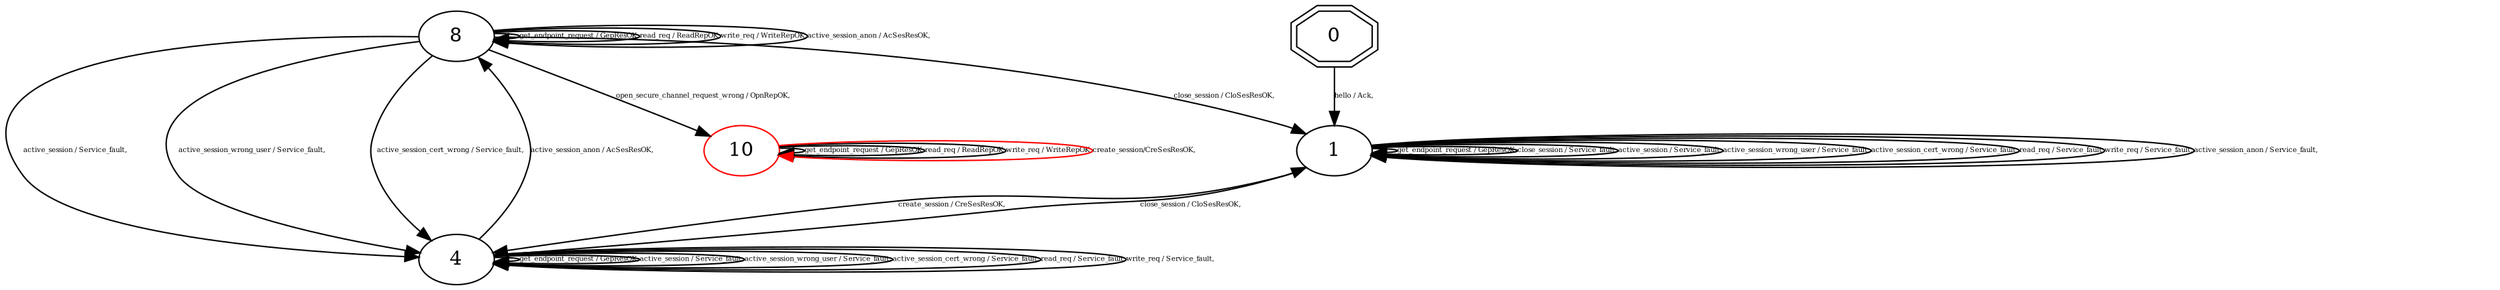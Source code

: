 digraph "Automata" { 
	 "10_1_false" [shape=ellipse,style=filled,fillcolor=white,URL="10",label="10",color=red];
	 "8_1_false" [shape=ellipse,style=filled,fillcolor=white,URL="8",label="8"];
	 "1_1_false" [shape=ellipse,style=filled,fillcolor=white,URL="1",label="1"];
	 "4_1_false" [shape=ellipse,style=filled,fillcolor=white,URL="4",label="4"];
	 "0_1_false" [shape=doubleoctagon,style=filled,fillcolor=white,URL="0",label="0"];
	 "8_1_false"->"8_1_false" [fontsize=5,label="get_endpoint_request / GepResOK,"];
	 "8_1_false"->"8_1_false" [fontsize=5,label="read_req / ReadRepOK,"];
	 "8_1_false"->"8_1_false" [fontsize=5,label="write_req / WriteRepOK,"];
	 "8_1_false"->"8_1_false" [fontsize=5,label="active_session_anon / AcSesResOK,"];
	 "8_1_false"->"1_1_false" [fontsize=5,label="close_session / CloSesResOK,"];
	 "8_1_false"->"4_1_false" [fontsize=5,label="active_session / Service_fault,"];
	 "8_1_false"->"4_1_false" [fontsize=5,label="active_session_wrong_user / Service_fault,"];
	 "8_1_false"->"4_1_false" [fontsize=5,label="active_session_cert_wrong / Service_fault,"];
	 "8_1_false"->"10_1_false" [fontsize=5,label="open_secure_channel_request_wrong / OpnRepOK,"];
	 "10_1_false"->"10_1_false" [fontsize=5,label="get_endpoint_request / GepResOK,"];
	 "10_1_false"->"10_1_false" [fontsize=5,label="read_req / ReadRepOK,"];
	 "10_1_false"->"10_1_false" [fontsize=5,label="write_req / WriteRepOK,"];
	 "4_1_false"->"4_1_false" [fontsize=5,label="get_endpoint_request / GepResOK,"];
	 "4_1_false"->"4_1_false" [fontsize=5,label="active_session / Service_fault,"];
	 "4_1_false"->"4_1_false" [fontsize=5,label="active_session_wrong_user / Service_fault,"];
	 "4_1_false"->"4_1_false" [fontsize=5,label="active_session_cert_wrong / Service_fault,"];
	 "4_1_false"->"4_1_false" [fontsize=5,label="read_req / Service_fault,"];
	 "4_1_false"->"4_1_false" [fontsize=5,label="write_req / Service_fault,"];
	 "4_1_false"->"1_1_false" [fontsize=5,label="close_session / CloSesResOK,"];
	 "4_1_false"->"8_1_false" [fontsize=5,label="active_session_anon / AcSesResOK,"];
	 "1_1_false"->"1_1_false" [fontsize=5,label="get_endpoint_request / GepResOK,"];
	 "1_1_false"->"1_1_false" [fontsize=5,label="close_session / Service_fault,"];
	 "1_1_false"->"1_1_false" [fontsize=5,label="active_session / Service_fault,"];
	 "1_1_false"->"1_1_false" [fontsize=5,label="active_session_wrong_user / Service_fault,"];
	 "1_1_false"->"1_1_false" [fontsize=5,label="active_session_cert_wrong / Service_fault,"];
	 "1_1_false"->"1_1_false" [fontsize=5,label="read_req / Service_fault,"];
	 "1_1_false"->"1_1_false" [fontsize=5,label="write_req / Service_fault,"];
	 "1_1_false"->"1_1_false" [fontsize=5,label="active_session_anon / Service_fault,"];
	 "1_1_false"->"4_1_false" [fontsize=5,label="create_session / CreSesResOK,"];
	 "0_1_false"->"1_1_false" [fontsize=5,label="hello / Ack,"];
	"10_1_false"->"10_1_false"[color=red,label="create_session/CreSesResOK,",fontsize=5];}
